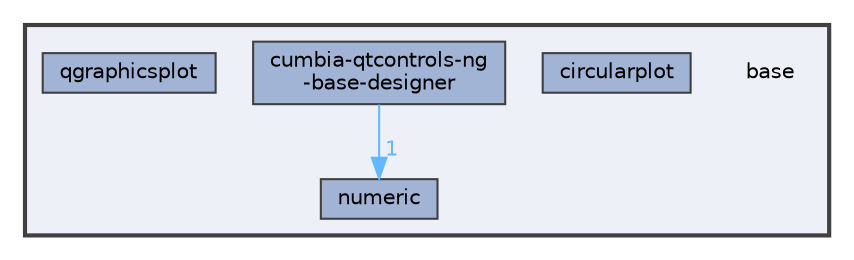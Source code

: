 digraph "base"
{
 // LATEX_PDF_SIZE
  bgcolor="transparent";
  edge [fontname=Helvetica,fontsize=10,labelfontname=Helvetica,labelfontsize=10];
  node [fontname=Helvetica,fontsize=10,shape=box,height=0.2,width=0.4];
  compound=true
  subgraph clusterdir_e914ee4d4a44400f1fdb170cb4ead18a {
    graph [ bgcolor="#edf0f7", pencolor="grey25", label="", fontname=Helvetica,fontsize=10 style="filled,bold", URL="dir_e914ee4d4a44400f1fdb170cb4ead18a.html",tooltip=""]
    dir_e914ee4d4a44400f1fdb170cb4ead18a [shape=plaintext, label="base"];
  dir_784f2ab02c8deae877fafa657ed09082 [label="circularplot", fillcolor="#a2b4d6", color="grey25", style="filled", URL="dir_784f2ab02c8deae877fafa657ed09082.html",tooltip=""];
  dir_38ac22567503dd7033caba499316a07d [label="cumbia-qtcontrols-ng\l-base-designer", fillcolor="#a2b4d6", color="grey25", style="filled", URL="dir_38ac22567503dd7033caba499316a07d.html",tooltip=""];
  dir_ca879f1ca53ac2877711eac86de69ccd [label="numeric", fillcolor="#a2b4d6", color="grey25", style="filled", URL="dir_ca879f1ca53ac2877711eac86de69ccd.html",tooltip=""];
  dir_ae992c797f94996332e7a97499bb3e7f [label="qgraphicsplot", fillcolor="#a2b4d6", color="grey25", style="filled", URL="dir_ae992c797f94996332e7a97499bb3e7f.html",tooltip=""];
  }
  dir_38ac22567503dd7033caba499316a07d->dir_ca879f1ca53ac2877711eac86de69ccd [headlabel="1", labeldistance=1.5 headhref="dir_000005_000013.html" color="steelblue1" fontcolor="steelblue1"];
}
